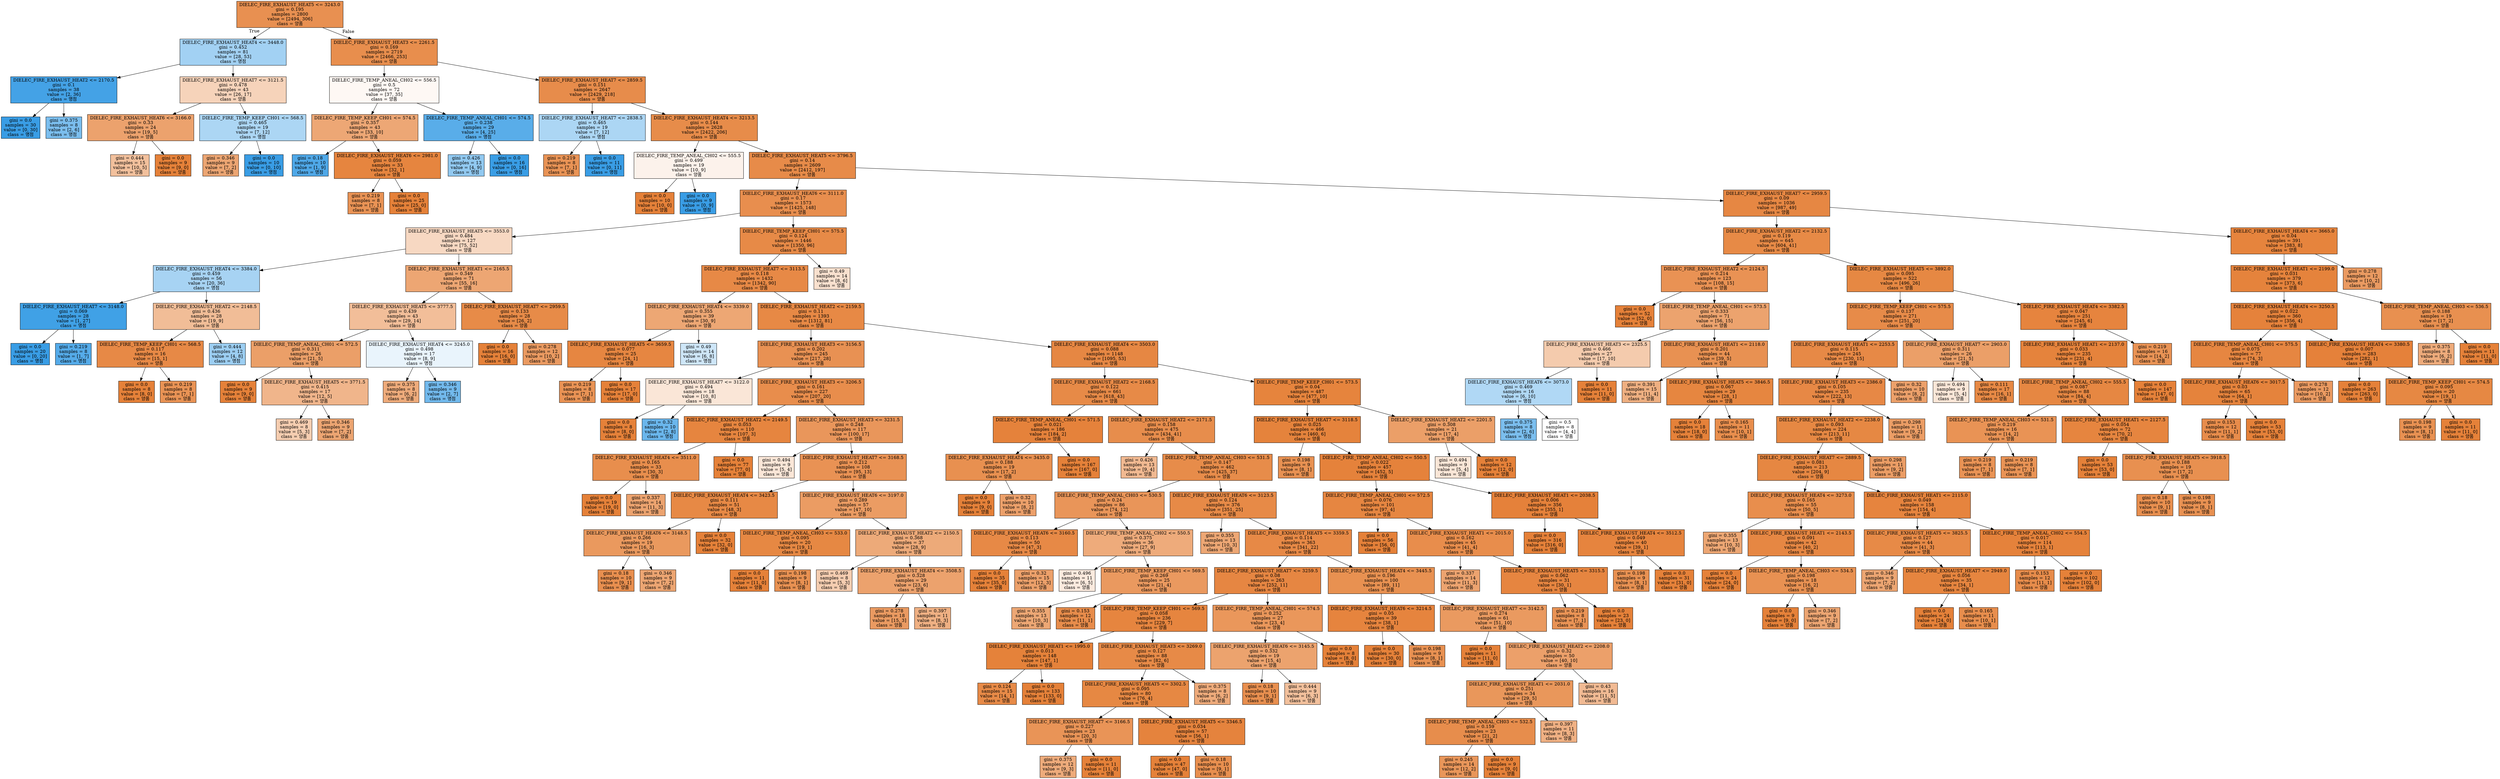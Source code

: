 digraph Tree {
node [shape=box, style="filled", color="black"] ;
0 [label="DIELEC_FIRE_EXHAUST_HEAT5 <= 3243.0\ngini = 0.195\nsamples = 2800\nvalue = [2494, 306]\nclass = 양품", fillcolor="#e89051"] ;
1 [label="DIELEC_FIRE_EXHAUST_HEAT4 <= 3448.0\ngini = 0.452\nsamples = 81\nvalue = [28, 53]\nclass = 명점", fillcolor="#a2d1f3"] ;
0 -> 1 [labeldistance=2.5, labelangle=45, headlabel="True"] ;
2 [label="DIELEC_FIRE_EXHAUST_HEAT2 <= 2170.5\ngini = 0.1\nsamples = 38\nvalue = [2, 36]\nclass = 명점", fillcolor="#44a2e6"] ;
1 -> 2 ;
3 [label="gini = 0.0\nsamples = 30\nvalue = [0, 30]\nclass = 명점", fillcolor="#399de5"] ;
2 -> 3 ;
4 [label="gini = 0.375\nsamples = 8\nvalue = [2, 6]\nclass = 명점", fillcolor="#7bbeee"] ;
2 -> 4 ;
5 [label="DIELEC_FIRE_EXHAUST_HEAT7 <= 3121.5\ngini = 0.478\nsamples = 43\nvalue = [26, 17]\nclass = 양품", fillcolor="#f6d3ba"] ;
1 -> 5 ;
6 [label="DIELEC_FIRE_EXHAUST_HEAT6 <= 3166.0\ngini = 0.33\nsamples = 24\nvalue = [19, 5]\nclass = 양품", fillcolor="#eca26d"] ;
5 -> 6 ;
7 [label="gini = 0.444\nsamples = 15\nvalue = [10, 5]\nclass = 양품", fillcolor="#f2c09c"] ;
6 -> 7 ;
8 [label="gini = 0.0\nsamples = 9\nvalue = [9, 0]\nclass = 양품", fillcolor="#e58139"] ;
6 -> 8 ;
9 [label="DIELEC_FIRE_TEMP_KEEP_CH01 <= 568.5\ngini = 0.465\nsamples = 19\nvalue = [7, 12]\nclass = 명점", fillcolor="#acd6f4"] ;
5 -> 9 ;
10 [label="gini = 0.346\nsamples = 9\nvalue = [7, 2]\nclass = 양품", fillcolor="#eca572"] ;
9 -> 10 ;
11 [label="gini = 0.0\nsamples = 10\nvalue = [0, 10]\nclass = 명점", fillcolor="#399de5"] ;
9 -> 11 ;
12 [label="DIELEC_FIRE_EXHAUST_HEAT3 <= 2261.5\ngini = 0.169\nsamples = 2719\nvalue = [2466, 253]\nclass = 양품", fillcolor="#e88e4d"] ;
0 -> 12 [labeldistance=2.5, labelangle=-45, headlabel="False"] ;
13 [label="DIELEC_FIRE_TEMP_ANEAL_CH02 <= 556.5\ngini = 0.5\nsamples = 72\nvalue = [37, 35]\nclass = 양품", fillcolor="#fef8f4"] ;
12 -> 13 ;
14 [label="DIELEC_FIRE_TEMP_KEEP_CH01 <= 574.5\ngini = 0.357\nsamples = 43\nvalue = [33, 10]\nclass = 양품", fillcolor="#eda775"] ;
13 -> 14 ;
15 [label="gini = 0.18\nsamples = 10\nvalue = [1, 9]\nclass = 명점", fillcolor="#4fa8e8"] ;
14 -> 15 ;
16 [label="DIELEC_FIRE_EXHAUST_HEAT6 <= 2981.0\ngini = 0.059\nsamples = 33\nvalue = [32, 1]\nclass = 양품", fillcolor="#e6853f"] ;
14 -> 16 ;
17 [label="gini = 0.219\nsamples = 8\nvalue = [7, 1]\nclass = 양품", fillcolor="#e99355"] ;
16 -> 17 ;
18 [label="gini = 0.0\nsamples = 25\nvalue = [25, 0]\nclass = 양품", fillcolor="#e58139"] ;
16 -> 18 ;
19 [label="DIELEC_FIRE_TEMP_ANEAL_CH01 <= 574.5\ngini = 0.238\nsamples = 29\nvalue = [4, 25]\nclass = 명점", fillcolor="#59ade9"] ;
13 -> 19 ;
20 [label="gini = 0.426\nsamples = 13\nvalue = [4, 9]\nclass = 명점", fillcolor="#91c9f1"] ;
19 -> 20 ;
21 [label="gini = 0.0\nsamples = 16\nvalue = [0, 16]\nclass = 명점", fillcolor="#399de5"] ;
19 -> 21 ;
22 [label="DIELEC_FIRE_EXHAUST_HEAT7 <= 2859.5\ngini = 0.151\nsamples = 2647\nvalue = [2429, 218]\nclass = 양품", fillcolor="#e78c4b"] ;
12 -> 22 ;
23 [label="DIELEC_FIRE_EXHAUST_HEAT7 <= 2838.5\ngini = 0.465\nsamples = 19\nvalue = [7, 12]\nclass = 명점", fillcolor="#acd6f4"] ;
22 -> 23 ;
24 [label="gini = 0.219\nsamples = 8\nvalue = [7, 1]\nclass = 양품", fillcolor="#e99355"] ;
23 -> 24 ;
25 [label="gini = 0.0\nsamples = 11\nvalue = [0, 11]\nclass = 명점", fillcolor="#399de5"] ;
23 -> 25 ;
26 [label="DIELEC_FIRE_EXHAUST_HEAT4 <= 3213.5\ngini = 0.144\nsamples = 2628\nvalue = [2422, 206]\nclass = 양품", fillcolor="#e78c4a"] ;
22 -> 26 ;
27 [label="DIELEC_FIRE_TEMP_ANEAL_CH02 <= 555.5\ngini = 0.499\nsamples = 19\nvalue = [10, 9]\nclass = 양품", fillcolor="#fcf2eb"] ;
26 -> 27 ;
28 [label="gini = 0.0\nsamples = 10\nvalue = [10, 0]\nclass = 양품", fillcolor="#e58139"] ;
27 -> 28 ;
29 [label="gini = 0.0\nsamples = 9\nvalue = [0, 9]\nclass = 명점", fillcolor="#399de5"] ;
27 -> 29 ;
30 [label="DIELEC_FIRE_EXHAUST_HEAT5 <= 3796.5\ngini = 0.14\nsamples = 2609\nvalue = [2412, 197]\nclass = 양품", fillcolor="#e78b49"] ;
26 -> 30 ;
31 [label="DIELEC_FIRE_EXHAUST_HEAT6 <= 3111.0\ngini = 0.17\nsamples = 1573\nvalue = [1425, 148]\nclass = 양품", fillcolor="#e88e4e"] ;
30 -> 31 ;
32 [label="DIELEC_FIRE_EXHAUST_HEAT5 <= 3553.0\ngini = 0.484\nsamples = 127\nvalue = [75, 52]\nclass = 양품", fillcolor="#f7d8c2"] ;
31 -> 32 ;
33 [label="DIELEC_FIRE_EXHAUST_HEAT4 <= 3384.0\ngini = 0.459\nsamples = 56\nvalue = [20, 36]\nclass = 명점", fillcolor="#a7d3f3"] ;
32 -> 33 ;
34 [label="DIELEC_FIRE_EXHAUST_HEAT7 <= 3148.0\ngini = 0.069\nsamples = 28\nvalue = [1, 27]\nclass = 명점", fillcolor="#40a1e6"] ;
33 -> 34 ;
35 [label="gini = 0.0\nsamples = 20\nvalue = [0, 20]\nclass = 명점", fillcolor="#399de5"] ;
34 -> 35 ;
36 [label="gini = 0.219\nsamples = 8\nvalue = [1, 7]\nclass = 명점", fillcolor="#55abe9"] ;
34 -> 36 ;
37 [label="DIELEC_FIRE_EXHAUST_HEAT2 <= 2148.5\ngini = 0.436\nsamples = 28\nvalue = [19, 9]\nclass = 양품", fillcolor="#f1bd97"] ;
33 -> 37 ;
38 [label="DIELEC_FIRE_TEMP_KEEP_CH01 <= 568.5\ngini = 0.117\nsamples = 16\nvalue = [15, 1]\nclass = 양품", fillcolor="#e78946"] ;
37 -> 38 ;
39 [label="gini = 0.0\nsamples = 8\nvalue = [8, 0]\nclass = 양품", fillcolor="#e58139"] ;
38 -> 39 ;
40 [label="gini = 0.219\nsamples = 8\nvalue = [7, 1]\nclass = 양품", fillcolor="#e99355"] ;
38 -> 40 ;
41 [label="gini = 0.444\nsamples = 12\nvalue = [4, 8]\nclass = 명점", fillcolor="#9ccef2"] ;
37 -> 41 ;
42 [label="DIELEC_FIRE_EXHAUST_HEAT1 <= 2165.5\ngini = 0.349\nsamples = 71\nvalue = [55, 16]\nclass = 양품", fillcolor="#eda673"] ;
32 -> 42 ;
43 [label="DIELEC_FIRE_EXHAUST_HEAT5 <= 3777.5\ngini = 0.439\nsamples = 43\nvalue = [29, 14]\nclass = 양품", fillcolor="#f2be99"] ;
42 -> 43 ;
44 [label="DIELEC_FIRE_TEMP_ANEAL_CH01 <= 572.5\ngini = 0.311\nsamples = 26\nvalue = [21, 5]\nclass = 양품", fillcolor="#eb9f68"] ;
43 -> 44 ;
45 [label="gini = 0.0\nsamples = 9\nvalue = [9, 0]\nclass = 양품", fillcolor="#e58139"] ;
44 -> 45 ;
46 [label="DIELEC_FIRE_EXHAUST_HEAT5 <= 3771.5\ngini = 0.415\nsamples = 17\nvalue = [12, 5]\nclass = 양품", fillcolor="#f0b58b"] ;
44 -> 46 ;
47 [label="gini = 0.469\nsamples = 8\nvalue = [5, 3]\nclass = 양품", fillcolor="#f5cdb0"] ;
46 -> 47 ;
48 [label="gini = 0.346\nsamples = 9\nvalue = [7, 2]\nclass = 양품", fillcolor="#eca572"] ;
46 -> 48 ;
49 [label="DIELEC_FIRE_EXHAUST_HEAT4 <= 3245.0\ngini = 0.498\nsamples = 17\nvalue = [8, 9]\nclass = 명점", fillcolor="#e9f4fc"] ;
43 -> 49 ;
50 [label="gini = 0.375\nsamples = 8\nvalue = [6, 2]\nclass = 양품", fillcolor="#eeab7b"] ;
49 -> 50 ;
51 [label="gini = 0.346\nsamples = 9\nvalue = [2, 7]\nclass = 명점", fillcolor="#72b9ec"] ;
49 -> 51 ;
52 [label="DIELEC_FIRE_EXHAUST_HEAT7 <= 2959.5\ngini = 0.133\nsamples = 28\nvalue = [26, 2]\nclass = 양품", fillcolor="#e78b48"] ;
42 -> 52 ;
53 [label="gini = 0.0\nsamples = 16\nvalue = [16, 0]\nclass = 양품", fillcolor="#e58139"] ;
52 -> 53 ;
54 [label="gini = 0.278\nsamples = 12\nvalue = [10, 2]\nclass = 양품", fillcolor="#ea9a61"] ;
52 -> 54 ;
55 [label="DIELEC_FIRE_TEMP_KEEP_CH01 <= 575.5\ngini = 0.124\nsamples = 1446\nvalue = [1350, 96]\nclass = 양품", fillcolor="#e78a47"] ;
31 -> 55 ;
56 [label="DIELEC_FIRE_EXHAUST_HEAT7 <= 3113.5\ngini = 0.118\nsamples = 1432\nvalue = [1342, 90]\nclass = 양품", fillcolor="#e78946"] ;
55 -> 56 ;
57 [label="DIELEC_FIRE_EXHAUST_HEAT4 <= 3339.0\ngini = 0.355\nsamples = 39\nvalue = [30, 9]\nclass = 양품", fillcolor="#eda774"] ;
56 -> 57 ;
58 [label="DIELEC_FIRE_EXHAUST_HEAT5 <= 3659.5\ngini = 0.077\nsamples = 25\nvalue = [24, 1]\nclass = 양품", fillcolor="#e68641"] ;
57 -> 58 ;
59 [label="gini = 0.219\nsamples = 8\nvalue = [7, 1]\nclass = 양품", fillcolor="#e99355"] ;
58 -> 59 ;
60 [label="gini = 0.0\nsamples = 17\nvalue = [17, 0]\nclass = 양품", fillcolor="#e58139"] ;
58 -> 60 ;
61 [label="gini = 0.49\nsamples = 14\nvalue = [6, 8]\nclass = 명점", fillcolor="#cee6f8"] ;
57 -> 61 ;
62 [label="DIELEC_FIRE_EXHAUST_HEAT2 <= 2159.5\ngini = 0.11\nsamples = 1393\nvalue = [1312, 81]\nclass = 양품", fillcolor="#e78945"] ;
56 -> 62 ;
63 [label="DIELEC_FIRE_EXHAUST_HEAT3 <= 3156.5\ngini = 0.202\nsamples = 245\nvalue = [217, 28]\nclass = 양품", fillcolor="#e89153"] ;
62 -> 63 ;
64 [label="DIELEC_FIRE_EXHAUST_HEAT7 <= 3122.0\ngini = 0.494\nsamples = 18\nvalue = [10, 8]\nclass = 양품", fillcolor="#fae6d7"] ;
63 -> 64 ;
65 [label="gini = 0.0\nsamples = 8\nvalue = [8, 0]\nclass = 양품", fillcolor="#e58139"] ;
64 -> 65 ;
66 [label="gini = 0.32\nsamples = 10\nvalue = [2, 8]\nclass = 명점", fillcolor="#6ab6ec"] ;
64 -> 66 ;
67 [label="DIELEC_FIRE_EXHAUST_HEAT3 <= 3206.5\ngini = 0.161\nsamples = 227\nvalue = [207, 20]\nclass = 양품", fillcolor="#e88d4c"] ;
63 -> 67 ;
68 [label="DIELEC_FIRE_EXHAUST_HEAT2 <= 2149.5\ngini = 0.053\nsamples = 110\nvalue = [107, 3]\nclass = 양품", fillcolor="#e6853f"] ;
67 -> 68 ;
69 [label="DIELEC_FIRE_EXHAUST_HEAT4 <= 3511.0\ngini = 0.165\nsamples = 33\nvalue = [30, 3]\nclass = 양품", fillcolor="#e88e4d"] ;
68 -> 69 ;
70 [label="gini = 0.0\nsamples = 19\nvalue = [19, 0]\nclass = 양품", fillcolor="#e58139"] ;
69 -> 70 ;
71 [label="gini = 0.337\nsamples = 14\nvalue = [11, 3]\nclass = 양품", fillcolor="#eca36f"] ;
69 -> 71 ;
72 [label="gini = 0.0\nsamples = 77\nvalue = [77, 0]\nclass = 양품", fillcolor="#e58139"] ;
68 -> 72 ;
73 [label="DIELEC_FIRE_EXHAUST_HEAT3 <= 3231.5\ngini = 0.248\nsamples = 117\nvalue = [100, 17]\nclass = 양품", fillcolor="#e9965b"] ;
67 -> 73 ;
74 [label="gini = 0.494\nsamples = 9\nvalue = [5, 4]\nclass = 양품", fillcolor="#fae6d7"] ;
73 -> 74 ;
75 [label="DIELEC_FIRE_EXHAUST_HEAT7 <= 3168.5\ngini = 0.212\nsamples = 108\nvalue = [95, 13]\nclass = 양품", fillcolor="#e99254"] ;
73 -> 75 ;
76 [label="DIELEC_FIRE_EXHAUST_HEAT4 <= 3423.5\ngini = 0.111\nsamples = 51\nvalue = [48, 3]\nclass = 양품", fillcolor="#e78945"] ;
75 -> 76 ;
77 [label="DIELEC_FIRE_EXHAUST_HEAT6 <= 3148.5\ngini = 0.266\nsamples = 19\nvalue = [16, 3]\nclass = 양품", fillcolor="#ea995e"] ;
76 -> 77 ;
78 [label="gini = 0.18\nsamples = 10\nvalue = [9, 1]\nclass = 양품", fillcolor="#e88f4f"] ;
77 -> 78 ;
79 [label="gini = 0.346\nsamples = 9\nvalue = [7, 2]\nclass = 양품", fillcolor="#eca572"] ;
77 -> 79 ;
80 [label="gini = 0.0\nsamples = 32\nvalue = [32, 0]\nclass = 양품", fillcolor="#e58139"] ;
76 -> 80 ;
81 [label="DIELEC_FIRE_EXHAUST_HEAT6 <= 3197.0\ngini = 0.289\nsamples = 57\nvalue = [47, 10]\nclass = 양품", fillcolor="#eb9c63"] ;
75 -> 81 ;
82 [label="DIELEC_FIRE_TEMP_ANEAL_CH03 <= 533.0\ngini = 0.095\nsamples = 20\nvalue = [19, 1]\nclass = 양품", fillcolor="#e68843"] ;
81 -> 82 ;
83 [label="gini = 0.0\nsamples = 11\nvalue = [11, 0]\nclass = 양품", fillcolor="#e58139"] ;
82 -> 83 ;
84 [label="gini = 0.198\nsamples = 9\nvalue = [8, 1]\nclass = 양품", fillcolor="#e89152"] ;
82 -> 84 ;
85 [label="DIELEC_FIRE_EXHAUST_HEAT2 <= 2150.5\ngini = 0.368\nsamples = 37\nvalue = [28, 9]\nclass = 양품", fillcolor="#edaa79"] ;
81 -> 85 ;
86 [label="gini = 0.469\nsamples = 8\nvalue = [5, 3]\nclass = 양품", fillcolor="#f5cdb0"] ;
85 -> 86 ;
87 [label="DIELEC_FIRE_EXHAUST_HEAT4 <= 3508.5\ngini = 0.328\nsamples = 29\nvalue = [23, 6]\nclass = 양품", fillcolor="#eca26d"] ;
85 -> 87 ;
88 [label="gini = 0.278\nsamples = 18\nvalue = [15, 3]\nclass = 양품", fillcolor="#ea9a61"] ;
87 -> 88 ;
89 [label="gini = 0.397\nsamples = 11\nvalue = [8, 3]\nclass = 양품", fillcolor="#efb083"] ;
87 -> 89 ;
90 [label="DIELEC_FIRE_EXHAUST_HEAT4 <= 3503.0\ngini = 0.088\nsamples = 1148\nvalue = [1095, 53]\nclass = 양품", fillcolor="#e68743"] ;
62 -> 90 ;
91 [label="DIELEC_FIRE_EXHAUST_HEAT2 <= 2168.5\ngini = 0.122\nsamples = 661\nvalue = [618, 43]\nclass = 양품", fillcolor="#e78a47"] ;
90 -> 91 ;
92 [label="DIELEC_FIRE_TEMP_ANEAL_CH01 <= 571.5\ngini = 0.021\nsamples = 186\nvalue = [184, 2]\nclass = 양품", fillcolor="#e5823b"] ;
91 -> 92 ;
93 [label="DIELEC_FIRE_EXHAUST_HEAT4 <= 3435.0\ngini = 0.188\nsamples = 19\nvalue = [17, 2]\nclass = 양품", fillcolor="#e89050"] ;
92 -> 93 ;
94 [label="gini = 0.0\nsamples = 9\nvalue = [9, 0]\nclass = 양품", fillcolor="#e58139"] ;
93 -> 94 ;
95 [label="gini = 0.32\nsamples = 10\nvalue = [8, 2]\nclass = 양품", fillcolor="#eca06a"] ;
93 -> 95 ;
96 [label="gini = 0.0\nsamples = 167\nvalue = [167, 0]\nclass = 양품", fillcolor="#e58139"] ;
92 -> 96 ;
97 [label="DIELEC_FIRE_EXHAUST_HEAT2 <= 2171.5\ngini = 0.158\nsamples = 475\nvalue = [434, 41]\nclass = 양품", fillcolor="#e78d4c"] ;
91 -> 97 ;
98 [label="gini = 0.426\nsamples = 13\nvalue = [9, 4]\nclass = 양품", fillcolor="#f1b991"] ;
97 -> 98 ;
99 [label="DIELEC_FIRE_TEMP_ANEAL_CH03 <= 531.5\ngini = 0.147\nsamples = 462\nvalue = [425, 37]\nclass = 양품", fillcolor="#e78c4a"] ;
97 -> 99 ;
100 [label="DIELEC_FIRE_TEMP_ANEAL_CH03 <= 530.5\ngini = 0.24\nsamples = 86\nvalue = [74, 12]\nclass = 양품", fillcolor="#e99559"] ;
99 -> 100 ;
101 [label="DIELEC_FIRE_EXHAUST_HEAT6 <= 3160.5\ngini = 0.113\nsamples = 50\nvalue = [47, 3]\nclass = 양품", fillcolor="#e78946"] ;
100 -> 101 ;
102 [label="gini = 0.0\nsamples = 35\nvalue = [35, 0]\nclass = 양품", fillcolor="#e58139"] ;
101 -> 102 ;
103 [label="gini = 0.32\nsamples = 15\nvalue = [12, 3]\nclass = 양품", fillcolor="#eca06a"] ;
101 -> 103 ;
104 [label="DIELEC_FIRE_TEMP_ANEAL_CH02 <= 550.5\ngini = 0.375\nsamples = 36\nvalue = [27, 9]\nclass = 양품", fillcolor="#eeab7b"] ;
100 -> 104 ;
105 [label="gini = 0.496\nsamples = 11\nvalue = [6, 5]\nclass = 양품", fillcolor="#fbeade"] ;
104 -> 105 ;
106 [label="DIELEC_FIRE_TEMP_KEEP_CH01 <= 569.5\ngini = 0.269\nsamples = 25\nvalue = [21, 4]\nclass = 양품", fillcolor="#ea995f"] ;
104 -> 106 ;
107 [label="gini = 0.355\nsamples = 13\nvalue = [10, 3]\nclass = 양품", fillcolor="#eda774"] ;
106 -> 107 ;
108 [label="gini = 0.153\nsamples = 12\nvalue = [11, 1]\nclass = 양품", fillcolor="#e78c4b"] ;
106 -> 108 ;
109 [label="DIELEC_FIRE_EXHAUST_HEAT6 <= 3123.5\ngini = 0.124\nsamples = 376\nvalue = [351, 25]\nclass = 양품", fillcolor="#e78a47"] ;
99 -> 109 ;
110 [label="gini = 0.355\nsamples = 13\nvalue = [10, 3]\nclass = 양품", fillcolor="#eda774"] ;
109 -> 110 ;
111 [label="DIELEC_FIRE_EXHAUST_HEAT5 <= 3359.5\ngini = 0.114\nsamples = 363\nvalue = [341, 22]\nclass = 양품", fillcolor="#e78946"] ;
109 -> 111 ;
112 [label="DIELEC_FIRE_EXHAUST_HEAT7 <= 3259.5\ngini = 0.08\nsamples = 263\nvalue = [252, 11]\nclass = 양품", fillcolor="#e68642"] ;
111 -> 112 ;
113 [label="DIELEC_FIRE_TEMP_KEEP_CH01 <= 569.5\ngini = 0.058\nsamples = 236\nvalue = [229, 7]\nclass = 양품", fillcolor="#e6853f"] ;
112 -> 113 ;
114 [label="DIELEC_FIRE_EXHAUST_HEAT1 <= 1995.0\ngini = 0.013\nsamples = 148\nvalue = [147, 1]\nclass = 양품", fillcolor="#e5823a"] ;
113 -> 114 ;
115 [label="gini = 0.124\nsamples = 15\nvalue = [14, 1]\nclass = 양품", fillcolor="#e78a47"] ;
114 -> 115 ;
116 [label="gini = 0.0\nsamples = 133\nvalue = [133, 0]\nclass = 양품", fillcolor="#e58139"] ;
114 -> 116 ;
117 [label="DIELEC_FIRE_EXHAUST_HEAT3 <= 3269.0\ngini = 0.127\nsamples = 88\nvalue = [82, 6]\nclass = 양품", fillcolor="#e78a47"] ;
113 -> 117 ;
118 [label="DIELEC_FIRE_EXHAUST_HEAT5 <= 3302.5\ngini = 0.095\nsamples = 80\nvalue = [76, 4]\nclass = 양품", fillcolor="#e68843"] ;
117 -> 118 ;
119 [label="DIELEC_FIRE_EXHAUST_HEAT7 <= 3166.5\ngini = 0.227\nsamples = 23\nvalue = [20, 3]\nclass = 양품", fillcolor="#e99457"] ;
118 -> 119 ;
120 [label="gini = 0.375\nsamples = 12\nvalue = [9, 3]\nclass = 양품", fillcolor="#eeab7b"] ;
119 -> 120 ;
121 [label="gini = 0.0\nsamples = 11\nvalue = [11, 0]\nclass = 양품", fillcolor="#e58139"] ;
119 -> 121 ;
122 [label="DIELEC_FIRE_EXHAUST_HEAT5 <= 3346.5\ngini = 0.034\nsamples = 57\nvalue = [56, 1]\nclass = 양품", fillcolor="#e5833d"] ;
118 -> 122 ;
123 [label="gini = 0.0\nsamples = 47\nvalue = [47, 0]\nclass = 양품", fillcolor="#e58139"] ;
122 -> 123 ;
124 [label="gini = 0.18\nsamples = 10\nvalue = [9, 1]\nclass = 양품", fillcolor="#e88f4f"] ;
122 -> 124 ;
125 [label="gini = 0.375\nsamples = 8\nvalue = [6, 2]\nclass = 양품", fillcolor="#eeab7b"] ;
117 -> 125 ;
126 [label="DIELEC_FIRE_TEMP_ANEAL_CH01 <= 574.5\ngini = 0.252\nsamples = 27\nvalue = [23, 4]\nclass = 양품", fillcolor="#ea975b"] ;
112 -> 126 ;
127 [label="DIELEC_FIRE_EXHAUST_HEAT6 <= 3145.5\ngini = 0.332\nsamples = 19\nvalue = [15, 4]\nclass = 양품", fillcolor="#eca36e"] ;
126 -> 127 ;
128 [label="gini = 0.18\nsamples = 10\nvalue = [9, 1]\nclass = 양품", fillcolor="#e88f4f"] ;
127 -> 128 ;
129 [label="gini = 0.444\nsamples = 9\nvalue = [6, 3]\nclass = 양품", fillcolor="#f2c09c"] ;
127 -> 129 ;
130 [label="gini = 0.0\nsamples = 8\nvalue = [8, 0]\nclass = 양품", fillcolor="#e58139"] ;
126 -> 130 ;
131 [label="DIELEC_FIRE_EXHAUST_HEAT4 <= 3445.5\ngini = 0.196\nsamples = 100\nvalue = [89, 11]\nclass = 양품", fillcolor="#e89151"] ;
111 -> 131 ;
132 [label="DIELEC_FIRE_EXHAUST_HEAT6 <= 3214.5\ngini = 0.05\nsamples = 39\nvalue = [38, 1]\nclass = 양품", fillcolor="#e6843e"] ;
131 -> 132 ;
133 [label="gini = 0.0\nsamples = 30\nvalue = [30, 0]\nclass = 양품", fillcolor="#e58139"] ;
132 -> 133 ;
134 [label="gini = 0.198\nsamples = 9\nvalue = [8, 1]\nclass = 양품", fillcolor="#e89152"] ;
132 -> 134 ;
135 [label="DIELEC_FIRE_EXHAUST_HEAT7 <= 3142.5\ngini = 0.274\nsamples = 61\nvalue = [51, 10]\nclass = 양품", fillcolor="#ea9a60"] ;
131 -> 135 ;
136 [label="gini = 0.0\nsamples = 11\nvalue = [11, 0]\nclass = 양품", fillcolor="#e58139"] ;
135 -> 136 ;
137 [label="DIELEC_FIRE_EXHAUST_HEAT2 <= 2208.0\ngini = 0.32\nsamples = 50\nvalue = [40, 10]\nclass = 양품", fillcolor="#eca06a"] ;
135 -> 137 ;
138 [label="DIELEC_FIRE_EXHAUST_HEAT1 <= 2031.0\ngini = 0.251\nsamples = 34\nvalue = [29, 5]\nclass = 양품", fillcolor="#e9975b"] ;
137 -> 138 ;
139 [label="DIELEC_FIRE_TEMP_ANEAL_CH03 <= 532.5\ngini = 0.159\nsamples = 23\nvalue = [21, 2]\nclass = 양품", fillcolor="#e78d4c"] ;
138 -> 139 ;
140 [label="gini = 0.245\nsamples = 14\nvalue = [12, 2]\nclass = 양품", fillcolor="#e9965a"] ;
139 -> 140 ;
141 [label="gini = 0.0\nsamples = 9\nvalue = [9, 0]\nclass = 양품", fillcolor="#e58139"] ;
139 -> 141 ;
142 [label="gini = 0.397\nsamples = 11\nvalue = [8, 3]\nclass = 양품", fillcolor="#efb083"] ;
138 -> 142 ;
143 [label="gini = 0.43\nsamples = 16\nvalue = [11, 5]\nclass = 양품", fillcolor="#f1ba93"] ;
137 -> 143 ;
144 [label="DIELEC_FIRE_TEMP_KEEP_CH01 <= 573.5\ngini = 0.04\nsamples = 487\nvalue = [477, 10]\nclass = 양품", fillcolor="#e6843d"] ;
90 -> 144 ;
145 [label="DIELEC_FIRE_EXHAUST_HEAT7 <= 3118.5\ngini = 0.025\nsamples = 466\nvalue = [460, 6]\nclass = 양품", fillcolor="#e5833c"] ;
144 -> 145 ;
146 [label="gini = 0.198\nsamples = 9\nvalue = [8, 1]\nclass = 양품", fillcolor="#e89152"] ;
145 -> 146 ;
147 [label="DIELEC_FIRE_TEMP_ANEAL_CH02 <= 550.5\ngini = 0.022\nsamples = 457\nvalue = [452, 5]\nclass = 양품", fillcolor="#e5823b"] ;
145 -> 147 ;
148 [label="DIELEC_FIRE_TEMP_ANEAL_CH01 <= 572.5\ngini = 0.076\nsamples = 101\nvalue = [97, 4]\nclass = 양품", fillcolor="#e68641"] ;
147 -> 148 ;
149 [label="gini = 0.0\nsamples = 56\nvalue = [56, 0]\nclass = 양품", fillcolor="#e58139"] ;
148 -> 149 ;
150 [label="DIELEC_FIRE_EXHAUST_HEAT1 <= 2015.0\ngini = 0.162\nsamples = 45\nvalue = [41, 4]\nclass = 양품", fillcolor="#e88d4c"] ;
148 -> 150 ;
151 [label="gini = 0.337\nsamples = 14\nvalue = [11, 3]\nclass = 양품", fillcolor="#eca36f"] ;
150 -> 151 ;
152 [label="DIELEC_FIRE_EXHAUST_HEAT5 <= 3315.5\ngini = 0.062\nsamples = 31\nvalue = [30, 1]\nclass = 양품", fillcolor="#e68540"] ;
150 -> 152 ;
153 [label="gini = 0.219\nsamples = 8\nvalue = [7, 1]\nclass = 양품", fillcolor="#e99355"] ;
152 -> 153 ;
154 [label="gini = 0.0\nsamples = 23\nvalue = [23, 0]\nclass = 양품", fillcolor="#e58139"] ;
152 -> 154 ;
155 [label="DIELEC_FIRE_EXHAUST_HEAT1 <= 2038.5\ngini = 0.006\nsamples = 356\nvalue = [355, 1]\nclass = 양품", fillcolor="#e5813a"] ;
147 -> 155 ;
156 [label="gini = 0.0\nsamples = 316\nvalue = [316, 0]\nclass = 양품", fillcolor="#e58139"] ;
155 -> 156 ;
157 [label="DIELEC_FIRE_EXHAUST_HEAT4 <= 3512.5\ngini = 0.049\nsamples = 40\nvalue = [39, 1]\nclass = 양품", fillcolor="#e6843e"] ;
155 -> 157 ;
158 [label="gini = 0.198\nsamples = 9\nvalue = [8, 1]\nclass = 양품", fillcolor="#e89152"] ;
157 -> 158 ;
159 [label="gini = 0.0\nsamples = 31\nvalue = [31, 0]\nclass = 양품", fillcolor="#e58139"] ;
157 -> 159 ;
160 [label="DIELEC_FIRE_EXHAUST_HEAT2 <= 2201.5\ngini = 0.308\nsamples = 21\nvalue = [17, 4]\nclass = 양품", fillcolor="#eb9f68"] ;
144 -> 160 ;
161 [label="gini = 0.494\nsamples = 9\nvalue = [5, 4]\nclass = 양품", fillcolor="#fae6d7"] ;
160 -> 161 ;
162 [label="gini = 0.0\nsamples = 12\nvalue = [12, 0]\nclass = 양품", fillcolor="#e58139"] ;
160 -> 162 ;
163 [label="gini = 0.49\nsamples = 14\nvalue = [8, 6]\nclass = 양품", fillcolor="#f8e0ce"] ;
55 -> 163 ;
164 [label="DIELEC_FIRE_EXHAUST_HEAT7 <= 2959.5\ngini = 0.09\nsamples = 1036\nvalue = [987, 49]\nclass = 양품", fillcolor="#e68743"] ;
30 -> 164 ;
165 [label="DIELEC_FIRE_EXHAUST_HEAT2 <= 2132.5\ngini = 0.119\nsamples = 645\nvalue = [604, 41]\nclass = 양품", fillcolor="#e78a46"] ;
164 -> 165 ;
166 [label="DIELEC_FIRE_EXHAUST_HEAT2 <= 2124.5\ngini = 0.214\nsamples = 123\nvalue = [108, 15]\nclass = 양품", fillcolor="#e99254"] ;
165 -> 166 ;
167 [label="gini = 0.0\nsamples = 52\nvalue = [52, 0]\nclass = 양품", fillcolor="#e58139"] ;
166 -> 167 ;
168 [label="DIELEC_FIRE_TEMP_ANEAL_CH01 <= 573.5\ngini = 0.333\nsamples = 71\nvalue = [56, 15]\nclass = 양품", fillcolor="#eca36e"] ;
166 -> 168 ;
169 [label="DIELEC_FIRE_EXHAUST_HEAT3 <= 2325.5\ngini = 0.466\nsamples = 27\nvalue = [17, 10]\nclass = 양품", fillcolor="#f4cbad"] ;
168 -> 169 ;
170 [label="DIELEC_FIRE_EXHAUST_HEAT6 <= 3073.0\ngini = 0.469\nsamples = 16\nvalue = [6, 10]\nclass = 명점", fillcolor="#b0d8f5"] ;
169 -> 170 ;
171 [label="gini = 0.375\nsamples = 8\nvalue = [2, 6]\nclass = 명점", fillcolor="#7bbeee"] ;
170 -> 171 ;
172 [label="gini = 0.5\nsamples = 8\nvalue = [4, 4]\nclass = 양품", fillcolor="#ffffff"] ;
170 -> 172 ;
173 [label="gini = 0.0\nsamples = 11\nvalue = [11, 0]\nclass = 양품", fillcolor="#e58139"] ;
169 -> 173 ;
174 [label="DIELEC_FIRE_EXHAUST_HEAT1 <= 2118.0\ngini = 0.201\nsamples = 44\nvalue = [39, 5]\nclass = 양품", fillcolor="#e89152"] ;
168 -> 174 ;
175 [label="gini = 0.391\nsamples = 15\nvalue = [11, 4]\nclass = 양품", fillcolor="#eeaf81"] ;
174 -> 175 ;
176 [label="DIELEC_FIRE_EXHAUST_HEAT5 <= 3846.5\ngini = 0.067\nsamples = 29\nvalue = [28, 1]\nclass = 양품", fillcolor="#e68640"] ;
174 -> 176 ;
177 [label="gini = 0.0\nsamples = 18\nvalue = [18, 0]\nclass = 양품", fillcolor="#e58139"] ;
176 -> 177 ;
178 [label="gini = 0.165\nsamples = 11\nvalue = [10, 1]\nclass = 양품", fillcolor="#e88e4d"] ;
176 -> 178 ;
179 [label="DIELEC_FIRE_EXHAUST_HEAT5 <= 3892.0\ngini = 0.095\nsamples = 522\nvalue = [496, 26]\nclass = 양품", fillcolor="#e68843"] ;
165 -> 179 ;
180 [label="DIELEC_FIRE_TEMP_KEEP_CH01 <= 575.5\ngini = 0.137\nsamples = 271\nvalue = [251, 20]\nclass = 양품", fillcolor="#e78b49"] ;
179 -> 180 ;
181 [label="DIELEC_FIRE_EXHAUST_HEAT1 <= 2253.5\ngini = 0.115\nsamples = 245\nvalue = [230, 15]\nclass = 양품", fillcolor="#e78946"] ;
180 -> 181 ;
182 [label="DIELEC_FIRE_EXHAUST_HEAT3 <= 2386.0\ngini = 0.105\nsamples = 235\nvalue = [222, 13]\nclass = 양품", fillcolor="#e78845"] ;
181 -> 182 ;
183 [label="DIELEC_FIRE_EXHAUST_HEAT2 <= 2238.0\ngini = 0.093\nsamples = 224\nvalue = [213, 11]\nclass = 양품", fillcolor="#e68843"] ;
182 -> 183 ;
184 [label="DIELEC_FIRE_EXHAUST_HEAT7 <= 2889.5\ngini = 0.081\nsamples = 213\nvalue = [204, 9]\nclass = 양품", fillcolor="#e68742"] ;
183 -> 184 ;
185 [label="DIELEC_FIRE_EXHAUST_HEAT4 <= 3273.0\ngini = 0.165\nsamples = 55\nvalue = [50, 5]\nclass = 양품", fillcolor="#e88e4d"] ;
184 -> 185 ;
186 [label="gini = 0.355\nsamples = 13\nvalue = [10, 3]\nclass = 양품", fillcolor="#eda774"] ;
185 -> 186 ;
187 [label="DIELEC_FIRE_EXHAUST_HEAT1 <= 2143.5\ngini = 0.091\nsamples = 42\nvalue = [40, 2]\nclass = 양품", fillcolor="#e68743"] ;
185 -> 187 ;
188 [label="gini = 0.0\nsamples = 24\nvalue = [24, 0]\nclass = 양품", fillcolor="#e58139"] ;
187 -> 188 ;
189 [label="DIELEC_FIRE_TEMP_ANEAL_CH03 <= 534.5\ngini = 0.198\nsamples = 18\nvalue = [16, 2]\nclass = 양품", fillcolor="#e89152"] ;
187 -> 189 ;
190 [label="gini = 0.0\nsamples = 9\nvalue = [9, 0]\nclass = 양품", fillcolor="#e58139"] ;
189 -> 190 ;
191 [label="gini = 0.346\nsamples = 9\nvalue = [7, 2]\nclass = 양품", fillcolor="#eca572"] ;
189 -> 191 ;
192 [label="DIELEC_FIRE_EXHAUST_HEAT1 <= 2115.0\ngini = 0.049\nsamples = 158\nvalue = [154, 4]\nclass = 양품", fillcolor="#e6843e"] ;
184 -> 192 ;
193 [label="DIELEC_FIRE_EXHAUST_HEAT5 <= 3825.5\ngini = 0.127\nsamples = 44\nvalue = [41, 3]\nclass = 양품", fillcolor="#e78a47"] ;
192 -> 193 ;
194 [label="gini = 0.346\nsamples = 9\nvalue = [7, 2]\nclass = 양품", fillcolor="#eca572"] ;
193 -> 194 ;
195 [label="DIELEC_FIRE_EXHAUST_HEAT7 <= 2949.0\ngini = 0.056\nsamples = 35\nvalue = [34, 1]\nclass = 양품", fillcolor="#e6853f"] ;
193 -> 195 ;
196 [label="gini = 0.0\nsamples = 24\nvalue = [24, 0]\nclass = 양품", fillcolor="#e58139"] ;
195 -> 196 ;
197 [label="gini = 0.165\nsamples = 11\nvalue = [10, 1]\nclass = 양품", fillcolor="#e88e4d"] ;
195 -> 197 ;
198 [label="DIELEC_FIRE_TEMP_ANEAL_CH02 <= 554.5\ngini = 0.017\nsamples = 114\nvalue = [113, 1]\nclass = 양품", fillcolor="#e5823b"] ;
192 -> 198 ;
199 [label="gini = 0.153\nsamples = 12\nvalue = [11, 1]\nclass = 양품", fillcolor="#e78c4b"] ;
198 -> 199 ;
200 [label="gini = 0.0\nsamples = 102\nvalue = [102, 0]\nclass = 양품", fillcolor="#e58139"] ;
198 -> 200 ;
201 [label="gini = 0.298\nsamples = 11\nvalue = [9, 2]\nclass = 양품", fillcolor="#eb9d65"] ;
183 -> 201 ;
202 [label="gini = 0.298\nsamples = 11\nvalue = [9, 2]\nclass = 양품", fillcolor="#eb9d65"] ;
182 -> 202 ;
203 [label="gini = 0.32\nsamples = 10\nvalue = [8, 2]\nclass = 양품", fillcolor="#eca06a"] ;
181 -> 203 ;
204 [label="DIELEC_FIRE_EXHAUST_HEAT7 <= 2903.0\ngini = 0.311\nsamples = 26\nvalue = [21, 5]\nclass = 양품", fillcolor="#eb9f68"] ;
180 -> 204 ;
205 [label="gini = 0.494\nsamples = 9\nvalue = [5, 4]\nclass = 양품", fillcolor="#fae6d7"] ;
204 -> 205 ;
206 [label="gini = 0.111\nsamples = 17\nvalue = [16, 1]\nclass = 양품", fillcolor="#e78945"] ;
204 -> 206 ;
207 [label="DIELEC_FIRE_EXHAUST_HEAT4 <= 3382.5\ngini = 0.047\nsamples = 251\nvalue = [245, 6]\nclass = 양품", fillcolor="#e6843e"] ;
179 -> 207 ;
208 [label="DIELEC_FIRE_EXHAUST_HEAT1 <= 2137.0\ngini = 0.033\nsamples = 235\nvalue = [231, 4]\nclass = 양품", fillcolor="#e5833c"] ;
207 -> 208 ;
209 [label="DIELEC_FIRE_TEMP_ANEAL_CH02 <= 555.5\ngini = 0.087\nsamples = 88\nvalue = [84, 4]\nclass = 양품", fillcolor="#e68742"] ;
208 -> 209 ;
210 [label="DIELEC_FIRE_TEMP_ANEAL_CH03 <= 531.5\ngini = 0.219\nsamples = 16\nvalue = [14, 2]\nclass = 양품", fillcolor="#e99355"] ;
209 -> 210 ;
211 [label="gini = 0.219\nsamples = 8\nvalue = [7, 1]\nclass = 양품", fillcolor="#e99355"] ;
210 -> 211 ;
212 [label="gini = 0.219\nsamples = 8\nvalue = [7, 1]\nclass = 양품", fillcolor="#e99355"] ;
210 -> 212 ;
213 [label="DIELEC_FIRE_EXHAUST_HEAT1 <= 2127.5\ngini = 0.054\nsamples = 72\nvalue = [70, 2]\nclass = 양품", fillcolor="#e6853f"] ;
209 -> 213 ;
214 [label="gini = 0.0\nsamples = 53\nvalue = [53, 0]\nclass = 양품", fillcolor="#e58139"] ;
213 -> 214 ;
215 [label="DIELEC_FIRE_EXHAUST_HEAT5 <= 3918.5\ngini = 0.188\nsamples = 19\nvalue = [17, 2]\nclass = 양품", fillcolor="#e89050"] ;
213 -> 215 ;
216 [label="gini = 0.18\nsamples = 10\nvalue = [9, 1]\nclass = 양품", fillcolor="#e88f4f"] ;
215 -> 216 ;
217 [label="gini = 0.198\nsamples = 9\nvalue = [8, 1]\nclass = 양품", fillcolor="#e89152"] ;
215 -> 217 ;
218 [label="gini = 0.0\nsamples = 147\nvalue = [147, 0]\nclass = 양품", fillcolor="#e58139"] ;
208 -> 218 ;
219 [label="gini = 0.219\nsamples = 16\nvalue = [14, 2]\nclass = 양품", fillcolor="#e99355"] ;
207 -> 219 ;
220 [label="DIELEC_FIRE_EXHAUST_HEAT4 <= 3665.0\ngini = 0.04\nsamples = 391\nvalue = [383, 8]\nclass = 양품", fillcolor="#e6843d"] ;
164 -> 220 ;
221 [label="DIELEC_FIRE_EXHAUST_HEAT1 <= 2199.0\ngini = 0.031\nsamples = 379\nvalue = [373, 6]\nclass = 양품", fillcolor="#e5833c"] ;
220 -> 221 ;
222 [label="DIELEC_FIRE_EXHAUST_HEAT4 <= 3250.5\ngini = 0.022\nsamples = 360\nvalue = [356, 4]\nclass = 양품", fillcolor="#e5823b"] ;
221 -> 222 ;
223 [label="DIELEC_FIRE_TEMP_ANEAL_CH01 <= 575.5\ngini = 0.075\nsamples = 77\nvalue = [74, 3]\nclass = 양품", fillcolor="#e68641"] ;
222 -> 223 ;
224 [label="DIELEC_FIRE_EXHAUST_HEAT6 <= 3017.5\ngini = 0.03\nsamples = 65\nvalue = [64, 1]\nclass = 양품", fillcolor="#e5833c"] ;
223 -> 224 ;
225 [label="gini = 0.153\nsamples = 12\nvalue = [11, 1]\nclass = 양품", fillcolor="#e78c4b"] ;
224 -> 225 ;
226 [label="gini = 0.0\nsamples = 53\nvalue = [53, 0]\nclass = 양품", fillcolor="#e58139"] ;
224 -> 226 ;
227 [label="gini = 0.278\nsamples = 12\nvalue = [10, 2]\nclass = 양품", fillcolor="#ea9a61"] ;
223 -> 227 ;
228 [label="DIELEC_FIRE_EXHAUST_HEAT4 <= 3380.5\ngini = 0.007\nsamples = 283\nvalue = [282, 1]\nclass = 양품", fillcolor="#e5813a"] ;
222 -> 228 ;
229 [label="gini = 0.0\nsamples = 263\nvalue = [263, 0]\nclass = 양품", fillcolor="#e58139"] ;
228 -> 229 ;
230 [label="DIELEC_FIRE_TEMP_KEEP_CH01 <= 574.5\ngini = 0.095\nsamples = 20\nvalue = [19, 1]\nclass = 양품", fillcolor="#e68843"] ;
228 -> 230 ;
231 [label="gini = 0.198\nsamples = 9\nvalue = [8, 1]\nclass = 양품", fillcolor="#e89152"] ;
230 -> 231 ;
232 [label="gini = 0.0\nsamples = 11\nvalue = [11, 0]\nclass = 양품", fillcolor="#e58139"] ;
230 -> 232 ;
233 [label="DIELEC_FIRE_TEMP_ANEAL_CH03 <= 536.5\ngini = 0.188\nsamples = 19\nvalue = [17, 2]\nclass = 양품", fillcolor="#e89050"] ;
221 -> 233 ;
234 [label="gini = 0.375\nsamples = 8\nvalue = [6, 2]\nclass = 양품", fillcolor="#eeab7b"] ;
233 -> 234 ;
235 [label="gini = 0.0\nsamples = 11\nvalue = [11, 0]\nclass = 양품", fillcolor="#e58139"] ;
233 -> 235 ;
236 [label="gini = 0.278\nsamples = 12\nvalue = [10, 2]\nclass = 양품", fillcolor="#ea9a61"] ;
220 -> 236 ;
}